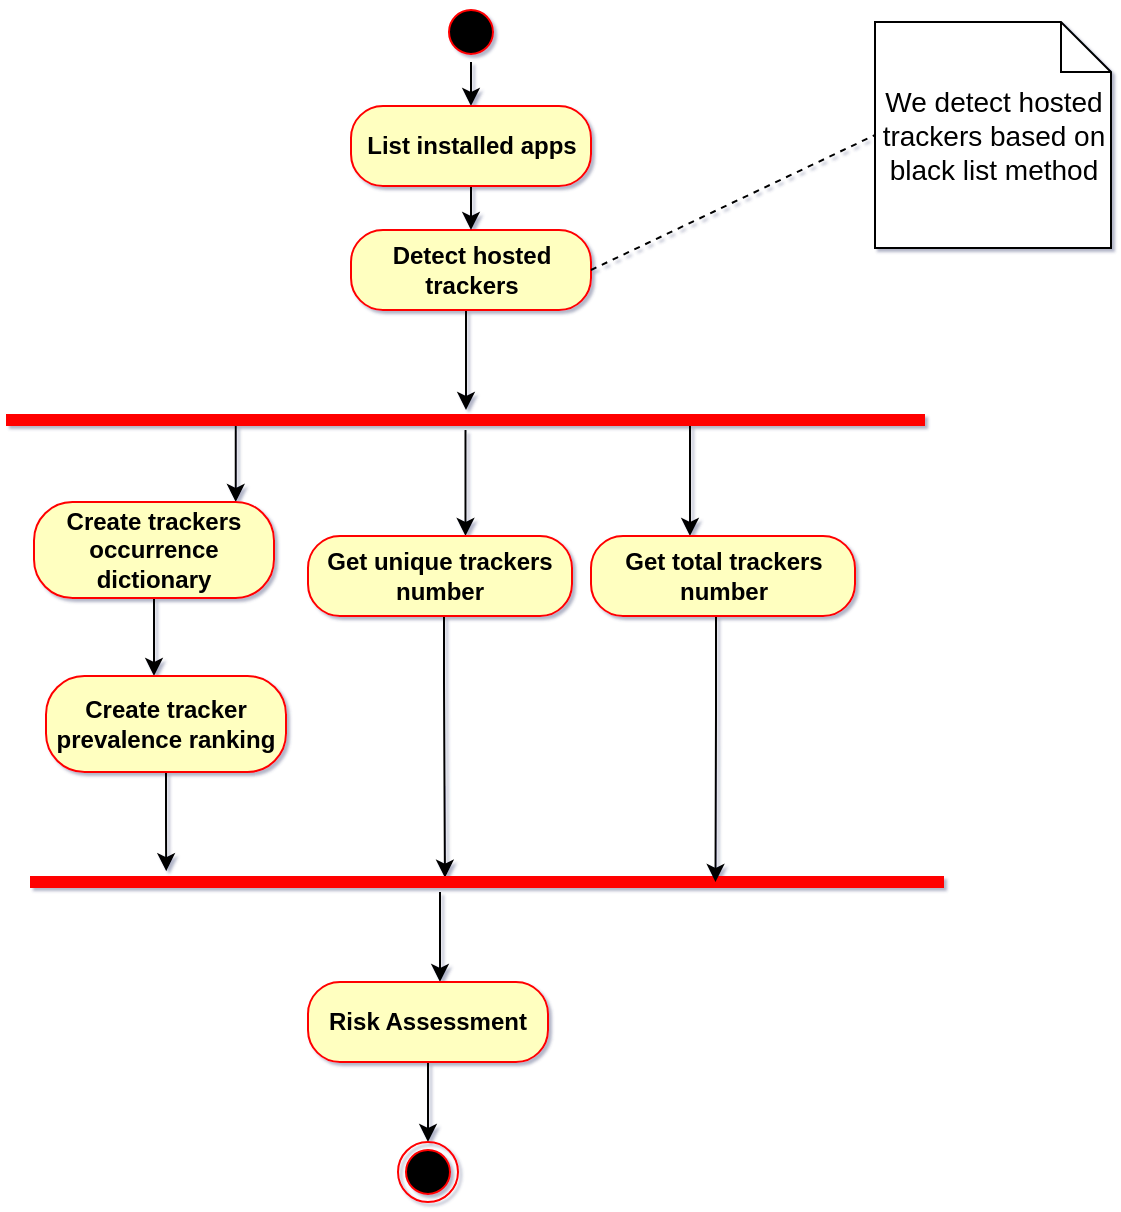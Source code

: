 <mxfile version="17.1.3" type="github" pages="2">
  <diagram name="ActivityDiagram" id="e7e014a7-5840-1c2e-5031-d8a46d1fe8dd">
    <mxGraphModel dx="1483" dy="716" grid="0" gridSize="10" guides="1" tooltips="1" connect="1" arrows="1" fold="1" page="1" pageScale="1" pageWidth="1169" pageHeight="827" background="none" math="0" shadow="1">
      <root>
        <mxCell id="0" />
        <mxCell id="1" parent="0" />
        <mxCell id="20" value="" style="endArrow=open;strokeColor=#FF0000;endFill=1;rounded=0" parent="1" edge="1">
          <mxGeometry relative="1" as="geometry">
            <mxPoint x="334.5" y="478" as="sourcePoint" />
          </mxGeometry>
        </mxCell>
        <mxCell id="eUxNEI42pMunA3Mqbt3s-174" style="edgeStyle=orthogonalEdgeStyle;rounded=0;orthogonalLoop=1;jettySize=auto;html=1;entryX=0.5;entryY=0;entryDx=0;entryDy=0;" parent="1" source="eUxNEI42pMunA3Mqbt3s-53" target="eUxNEI42pMunA3Mqbt3s-75" edge="1">
          <mxGeometry relative="1" as="geometry" />
        </mxCell>
        <mxCell id="eUxNEI42pMunA3Mqbt3s-53" value="" style="ellipse;html=1;shape=startState;fillColor=#000000;strokeColor=#ff0000;" parent="1" vertex="1">
          <mxGeometry x="638.5" y="18" width="30" height="30" as="geometry" />
        </mxCell>
        <mxCell id="R0YfrLmzU3xui9KvEFm_-47" style="edgeStyle=orthogonalEdgeStyle;rounded=0;orthogonalLoop=1;jettySize=auto;html=1;" edge="1" parent="1" source="eUxNEI42pMunA3Mqbt3s-55" target="eUxNEI42pMunA3Mqbt3s-58">
          <mxGeometry relative="1" as="geometry">
            <Array as="points">
              <mxPoint x="651" y="191" />
              <mxPoint x="651" y="191" />
            </Array>
          </mxGeometry>
        </mxCell>
        <mxCell id="eUxNEI42pMunA3Mqbt3s-55" value="&lt;b&gt;Detect hosted trackers&lt;/b&gt;" style="rounded=1;whiteSpace=wrap;html=1;arcSize=40;fontColor=#000000;fillColor=#ffffc0;strokeColor=#ff0000;shadow=0;" parent="1" vertex="1">
          <mxGeometry x="593.5" y="132" width="120" height="40" as="geometry" />
        </mxCell>
        <mxCell id="R0YfrLmzU3xui9KvEFm_-27" style="edgeStyle=orthogonalEdgeStyle;rounded=0;orthogonalLoop=1;jettySize=auto;html=1;exitX=0.25;exitY=0.5;exitDx=0;exitDy=0;exitPerimeter=0;" edge="1" parent="1" source="eUxNEI42pMunA3Mqbt3s-58" target="eUxNEI42pMunA3Mqbt3s-64">
          <mxGeometry relative="1" as="geometry">
            <Array as="points">
              <mxPoint x="471" y="276" />
            </Array>
          </mxGeometry>
        </mxCell>
        <mxCell id="R0YfrLmzU3xui9KvEFm_-28" style="edgeStyle=orthogonalEdgeStyle;rounded=0;orthogonalLoop=1;jettySize=auto;html=1;exitX=0.75;exitY=0.5;exitDx=0;exitDy=0;exitPerimeter=0;" edge="1" parent="1" source="eUxNEI42pMunA3Mqbt3s-58" target="R0YfrLmzU3xui9KvEFm_-20">
          <mxGeometry relative="1" as="geometry">
            <Array as="points">
              <mxPoint x="763" y="268" />
              <mxPoint x="763" y="268" />
            </Array>
          </mxGeometry>
        </mxCell>
        <mxCell id="R0YfrLmzU3xui9KvEFm_-36" style="edgeStyle=orthogonalEdgeStyle;rounded=0;orthogonalLoop=1;jettySize=auto;html=1;" edge="1" parent="1" source="eUxNEI42pMunA3Mqbt3s-58" target="eUxNEI42pMunA3Mqbt3s-61">
          <mxGeometry relative="1" as="geometry">
            <Array as="points">
              <mxPoint x="615" y="297" />
              <mxPoint x="615" y="297" />
            </Array>
          </mxGeometry>
        </mxCell>
        <mxCell id="eUxNEI42pMunA3Mqbt3s-58" value="" style="shape=line;html=1;strokeWidth=6;strokeColor=#ff0000;shadow=0;" parent="1" vertex="1">
          <mxGeometry x="421" y="222" width="459.5" height="10" as="geometry" />
        </mxCell>
        <mxCell id="R0YfrLmzU3xui9KvEFm_-33" style="edgeStyle=orthogonalEdgeStyle;rounded=0;orthogonalLoop=1;jettySize=auto;html=1;entryX=0.454;entryY=0.286;entryDx=0;entryDy=0;entryPerimeter=0;" edge="1" parent="1" source="eUxNEI42pMunA3Mqbt3s-61" target="eUxNEI42pMunA3Mqbt3s-181">
          <mxGeometry relative="1" as="geometry">
            <Array as="points">
              <mxPoint x="640" y="358" />
              <mxPoint x="640" y="358" />
            </Array>
          </mxGeometry>
        </mxCell>
        <mxCell id="eUxNEI42pMunA3Mqbt3s-61" value="&lt;b&gt;Get unique trackers number&lt;br&gt;&lt;/b&gt;" style="rounded=1;whiteSpace=wrap;html=1;arcSize=40;fontColor=#000000;fillColor=#ffffc0;strokeColor=#ff0000;shadow=0;" parent="1" vertex="1">
          <mxGeometry x="572" y="285" width="132" height="40" as="geometry" />
        </mxCell>
        <mxCell id="R0YfrLmzU3xui9KvEFm_-30" style="edgeStyle=orthogonalEdgeStyle;rounded=0;orthogonalLoop=1;jettySize=auto;html=1;" edge="1" parent="1" source="eUxNEI42pMunA3Mqbt3s-64" target="3er8K44GUwtg0XO3_3Fd-20">
          <mxGeometry relative="1" as="geometry">
            <Array as="points">
              <mxPoint x="495" y="350" />
              <mxPoint x="495" y="350" />
            </Array>
          </mxGeometry>
        </mxCell>
        <mxCell id="eUxNEI42pMunA3Mqbt3s-64" value="&lt;div&gt;&lt;br&gt;&lt;/div&gt;&lt;div&gt;&lt;br&gt;&lt;/div&gt;&lt;div align=&quot;center&quot;&gt;&lt;b&gt;Create trackers occurrence dictionary&lt;/b&gt;&lt;/div&gt;&lt;div&gt;&lt;b&gt;&lt;br&gt;&lt;/b&gt;&lt;/div&gt;&lt;div&gt;&lt;br&gt;&lt;/div&gt;" style="rounded=1;whiteSpace=wrap;html=1;arcSize=40;fontColor=#000000;fillColor=#ffffc0;strokeColor=#ff0000;shadow=0;" parent="1" vertex="1">
          <mxGeometry x="435" y="268" width="120" height="48" as="geometry" />
        </mxCell>
        <mxCell id="eUxNEI42pMunA3Mqbt3s-68" value="&lt;div&gt;&lt;font style=&quot;font-size: 14px&quot;&gt;We detect hosted trackers based on black list method&lt;/font&gt;&lt;/div&gt;&lt;div&gt;&lt;br&gt;&lt;/div&gt;" style="shape=note2;boundedLbl=1;whiteSpace=wrap;html=1;size=25;verticalAlign=top;align=center;shadow=0;" parent="1" vertex="1">
          <mxGeometry x="855.5" y="28" width="118" height="113" as="geometry" />
        </mxCell>
        <mxCell id="eUxNEI42pMunA3Mqbt3s-175" style="edgeStyle=orthogonalEdgeStyle;rounded=0;orthogonalLoop=1;jettySize=auto;html=1;entryX=0.5;entryY=0;entryDx=0;entryDy=0;" parent="1" source="eUxNEI42pMunA3Mqbt3s-75" target="eUxNEI42pMunA3Mqbt3s-55" edge="1">
          <mxGeometry relative="1" as="geometry" />
        </mxCell>
        <mxCell id="eUxNEI42pMunA3Mqbt3s-75" value="&lt;div&gt;&lt;b&gt;List installed apps&lt;/b&gt;&lt;/div&gt;" style="rounded=1;whiteSpace=wrap;html=1;arcSize=40;fontColor=#000000;fillColor=#ffffc0;strokeColor=#ff0000;shadow=0;" parent="1" vertex="1">
          <mxGeometry x="593.5" y="70" width="120" height="40" as="geometry" />
        </mxCell>
        <mxCell id="eUxNEI42pMunA3Mqbt3s-173" value="" style="html=1;labelBackgroundColor=#ffffff;endArrow=none;endFill=0;jettySize=auto;orthogonalLoop=1;strokeWidth=1;dashed=1;fontSize=14;rounded=0;exitX=1;exitY=0.5;exitDx=0;exitDy=0;entryX=0;entryY=0.5;entryDx=0;entryDy=0;entryPerimeter=0;" parent="1" source="eUxNEI42pMunA3Mqbt3s-55" target="eUxNEI42pMunA3Mqbt3s-68" edge="1">
          <mxGeometry width="60" height="60" relative="1" as="geometry">
            <mxPoint x="889.5" y="127" as="sourcePoint" />
            <mxPoint x="949.5" y="67" as="targetPoint" />
          </mxGeometry>
        </mxCell>
        <mxCell id="R0YfrLmzU3xui9KvEFm_-42" style="edgeStyle=orthogonalEdgeStyle;rounded=0;orthogonalLoop=1;jettySize=auto;html=1;" edge="1" parent="1" source="eUxNEI42pMunA3Mqbt3s-181" target="eUxNEI42pMunA3Mqbt3s-183">
          <mxGeometry relative="1" as="geometry">
            <Array as="points">
              <mxPoint x="638" y="487" />
              <mxPoint x="638" y="487" />
            </Array>
          </mxGeometry>
        </mxCell>
        <mxCell id="eUxNEI42pMunA3Mqbt3s-181" value="" style="shape=line;html=1;strokeWidth=6;strokeColor=#ff0000;shadow=0;" parent="1" vertex="1">
          <mxGeometry x="433" y="453" width="457" height="10" as="geometry" />
        </mxCell>
        <mxCell id="R0YfrLmzU3xui9KvEFm_-43" style="edgeStyle=orthogonalEdgeStyle;rounded=0;orthogonalLoop=1;jettySize=auto;html=1;entryX=0.5;entryY=0;entryDx=0;entryDy=0;" edge="1" parent="1" source="eUxNEI42pMunA3Mqbt3s-183" target="eUxNEI42pMunA3Mqbt3s-185">
          <mxGeometry relative="1" as="geometry" />
        </mxCell>
        <mxCell id="eUxNEI42pMunA3Mqbt3s-183" value="&lt;div&gt;&lt;b&gt;Risk Assessment&lt;/b&gt;&lt;/div&gt;" style="rounded=1;whiteSpace=wrap;html=1;arcSize=40;fontColor=#000000;fillColor=#ffffc0;strokeColor=#ff0000;shadow=0;" parent="1" vertex="1">
          <mxGeometry x="572" y="508" width="120" height="40" as="geometry" />
        </mxCell>
        <mxCell id="R0YfrLmzU3xui9KvEFm_-48" style="edgeStyle=orthogonalEdgeStyle;rounded=0;orthogonalLoop=1;jettySize=auto;html=1;entryX=0.149;entryY=-0.043;entryDx=0;entryDy=0;entryPerimeter=0;" edge="1" parent="1" source="3er8K44GUwtg0XO3_3Fd-20" target="eUxNEI42pMunA3Mqbt3s-181">
          <mxGeometry relative="1" as="geometry" />
        </mxCell>
        <mxCell id="3er8K44GUwtg0XO3_3Fd-20" value="&lt;div&gt;&lt;br&gt;&lt;/div&gt;&lt;div&gt;&lt;br&gt;&lt;/div&gt;&lt;div align=&quot;center&quot;&gt;&lt;b&gt;Create tracker prevalence ranking&lt;/b&gt;&lt;/div&gt;&lt;div&gt;&lt;b&gt;&lt;br&gt;&lt;/b&gt;&lt;/div&gt;&lt;div&gt;&lt;br&gt;&lt;/div&gt;" style="rounded=1;whiteSpace=wrap;html=1;arcSize=40;fontColor=#000000;fillColor=#ffffc0;strokeColor=#ff0000;shadow=0;" vertex="1" parent="1">
          <mxGeometry x="441" y="355" width="120" height="48" as="geometry" />
        </mxCell>
        <mxCell id="R0YfrLmzU3xui9KvEFm_-49" style="edgeStyle=orthogonalEdgeStyle;rounded=0;orthogonalLoop=1;jettySize=auto;html=1;entryX=0.75;entryY=0.5;entryDx=0;entryDy=0;entryPerimeter=0;" edge="1" parent="1" source="R0YfrLmzU3xui9KvEFm_-20" target="eUxNEI42pMunA3Mqbt3s-181">
          <mxGeometry relative="1" as="geometry">
            <Array as="points">
              <mxPoint x="776" y="373" />
              <mxPoint x="776" y="373" />
            </Array>
          </mxGeometry>
        </mxCell>
        <mxCell id="R0YfrLmzU3xui9KvEFm_-20" value="&lt;b&gt;Get total trackers number&lt;br&gt;&lt;/b&gt;" style="rounded=1;whiteSpace=wrap;html=1;arcSize=40;fontColor=#000000;fillColor=#ffffc0;strokeColor=#ff0000;shadow=0;" vertex="1" parent="1">
          <mxGeometry x="713.5" y="285" width="132" height="40" as="geometry" />
        </mxCell>
        <mxCell id="eUxNEI42pMunA3Mqbt3s-185" value="" style="ellipse;html=1;shape=endState;fillColor=#000000;strokeColor=#ff0000;shadow=0;" parent="1" vertex="1">
          <mxGeometry x="617" y="588" width="30" height="30" as="geometry" />
        </mxCell>
      </root>
    </mxGraphModel>
  </diagram>
  <diagram id="JTeZN9q3ygaBYMiAIzWL" name="Class diagram">
    <mxGraphModel dx="1038" dy="501" grid="0" gridSize="10" guides="1" tooltips="1" connect="1" arrows="1" fold="1" page="1" pageScale="1" pageWidth="1169" pageHeight="827" math="0" shadow="0">
      <root>
        <mxCell id="ODLD4b_imWmEoW6CPB79-0" />
        <mxCell id="ODLD4b_imWmEoW6CPB79-1" parent="ODLD4b_imWmEoW6CPB79-0" />
        <mxCell id="ODLD4b_imWmEoW6CPB79-2" value="Android device" style="swimlane;fontStyle=0;childLayout=stackLayout;horizontal=1;startSize=26;fillColor=none;horizontalStack=0;resizeParent=1;resizeParentMax=0;resizeLast=0;collapsible=1;marginBottom=0;shadow=0;fontSize=14;" parent="ODLD4b_imWmEoW6CPB79-1" vertex="1">
          <mxGeometry x="421" y="86" width="140" height="52" as="geometry" />
        </mxCell>
        <mxCell id="ODLD4b_imWmEoW6CPB79-6" value="Tracker" style="swimlane;fontStyle=0;childLayout=stackLayout;horizontal=1;startSize=26;fillColor=none;horizontalStack=0;resizeParent=1;resizeParentMax=0;resizeLast=0;collapsible=1;marginBottom=0;shadow=0;fontSize=14;" parent="ODLD4b_imWmEoW6CPB79-1" vertex="1">
          <mxGeometry x="690" y="356" width="140" height="52" as="geometry" />
        </mxCell>
        <mxCell id="ODLD4b_imWmEoW6CPB79-7" value="Android application" style="swimlane;fontStyle=0;childLayout=stackLayout;horizontal=1;startSize=26;fillColor=none;horizontalStack=0;resizeParent=1;resizeParentMax=0;resizeLast=0;collapsible=1;marginBottom=0;shadow=0;fontSize=14;" parent="ODLD4b_imWmEoW6CPB79-1" vertex="1">
          <mxGeometry x="421" y="256" width="140" height="52" as="geometry" />
        </mxCell>
        <mxCell id="ODLD4b_imWmEoW6CPB79-9" value="Dengerous permission" style="swimlane;fontStyle=0;childLayout=stackLayout;horizontal=1;startSize=26;fillColor=none;horizontalStack=0;resizeParent=1;resizeParentMax=0;resizeLast=0;collapsible=1;marginBottom=0;shadow=0;fontSize=14;" parent="ODLD4b_imWmEoW6CPB79-1" vertex="1">
          <mxGeometry x="172" y="341" width="154" height="59" as="geometry" />
        </mxCell>
        <mxCell id="ODLD4b_imWmEoW6CPB79-10" value="Permission" style="swimlane;fontStyle=0;childLayout=stackLayout;horizontal=1;startSize=26;fillColor=none;horizontalStack=0;resizeParent=1;resizeParentMax=0;resizeLast=0;collapsible=1;marginBottom=0;shadow=0;fontSize=14;" parent="ODLD4b_imWmEoW6CPB79-1" vertex="1">
          <mxGeometry x="352" y="414" width="140" height="52" as="geometry" />
        </mxCell>
      </root>
    </mxGraphModel>
  </diagram>
</mxfile>

